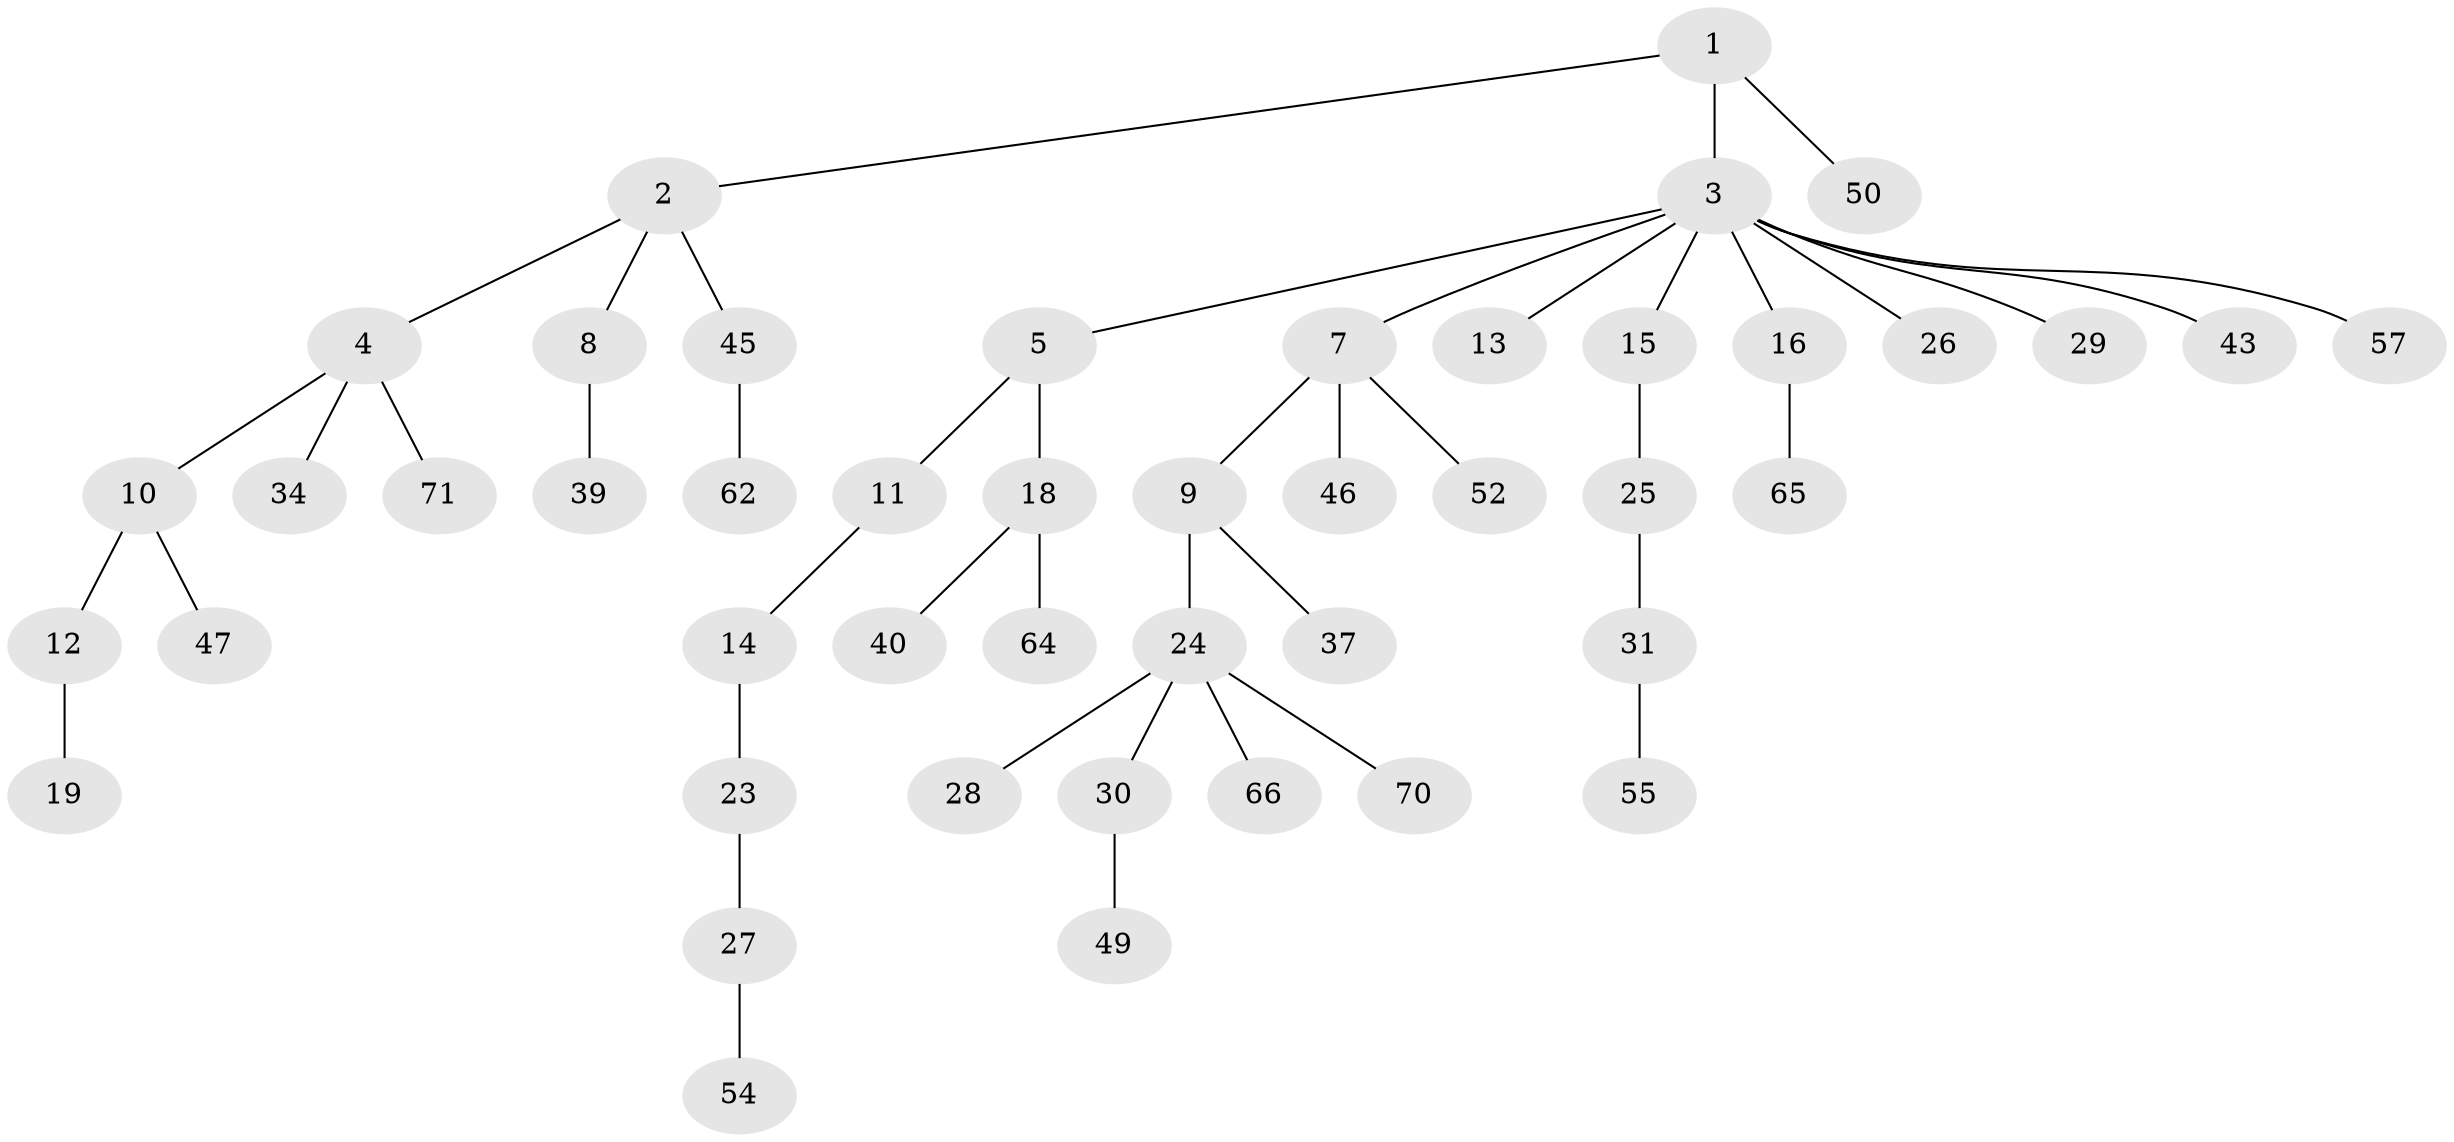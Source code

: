 // Generated by graph-tools (version 1.1) at 2025/52/02/27/25 19:52:13]
// undirected, 46 vertices, 45 edges
graph export_dot {
graph [start="1"]
  node [color=gray90,style=filled];
  1;
  2 [super="+21"];
  3 [super="+6"];
  4 [super="+41"];
  5 [super="+56"];
  7 [super="+32"];
  8;
  9;
  10 [super="+22"];
  11;
  12 [super="+61"];
  13;
  14 [super="+17"];
  15;
  16 [super="+58"];
  18 [super="+20"];
  19 [super="+35"];
  23 [super="+60"];
  24 [super="+48"];
  25 [super="+59"];
  26 [super="+38"];
  27 [super="+44"];
  28 [super="+53"];
  29;
  30 [super="+33"];
  31 [super="+42"];
  34 [super="+36"];
  37;
  39;
  40;
  43;
  45 [super="+51"];
  46;
  47;
  49;
  50 [super="+63"];
  52;
  54;
  55;
  57;
  62 [super="+67"];
  64;
  65 [super="+69"];
  66 [super="+68"];
  70;
  71;
  1 -- 2;
  1 -- 3;
  1 -- 50;
  2 -- 4;
  2 -- 8;
  2 -- 45;
  3 -- 5;
  3 -- 7;
  3 -- 15;
  3 -- 16;
  3 -- 26;
  3 -- 29;
  3 -- 43;
  3 -- 57;
  3 -- 13;
  4 -- 10;
  4 -- 34;
  4 -- 71;
  5 -- 11;
  5 -- 18;
  7 -- 9;
  7 -- 52;
  7 -- 46;
  8 -- 39;
  9 -- 24;
  9 -- 37;
  10 -- 12;
  10 -- 47;
  11 -- 14;
  12 -- 19;
  14 -- 23;
  15 -- 25;
  16 -- 65;
  18 -- 40;
  18 -- 64;
  23 -- 27;
  24 -- 28;
  24 -- 30;
  24 -- 66;
  24 -- 70;
  25 -- 31;
  27 -- 54;
  30 -- 49;
  31 -- 55;
  45 -- 62;
}

